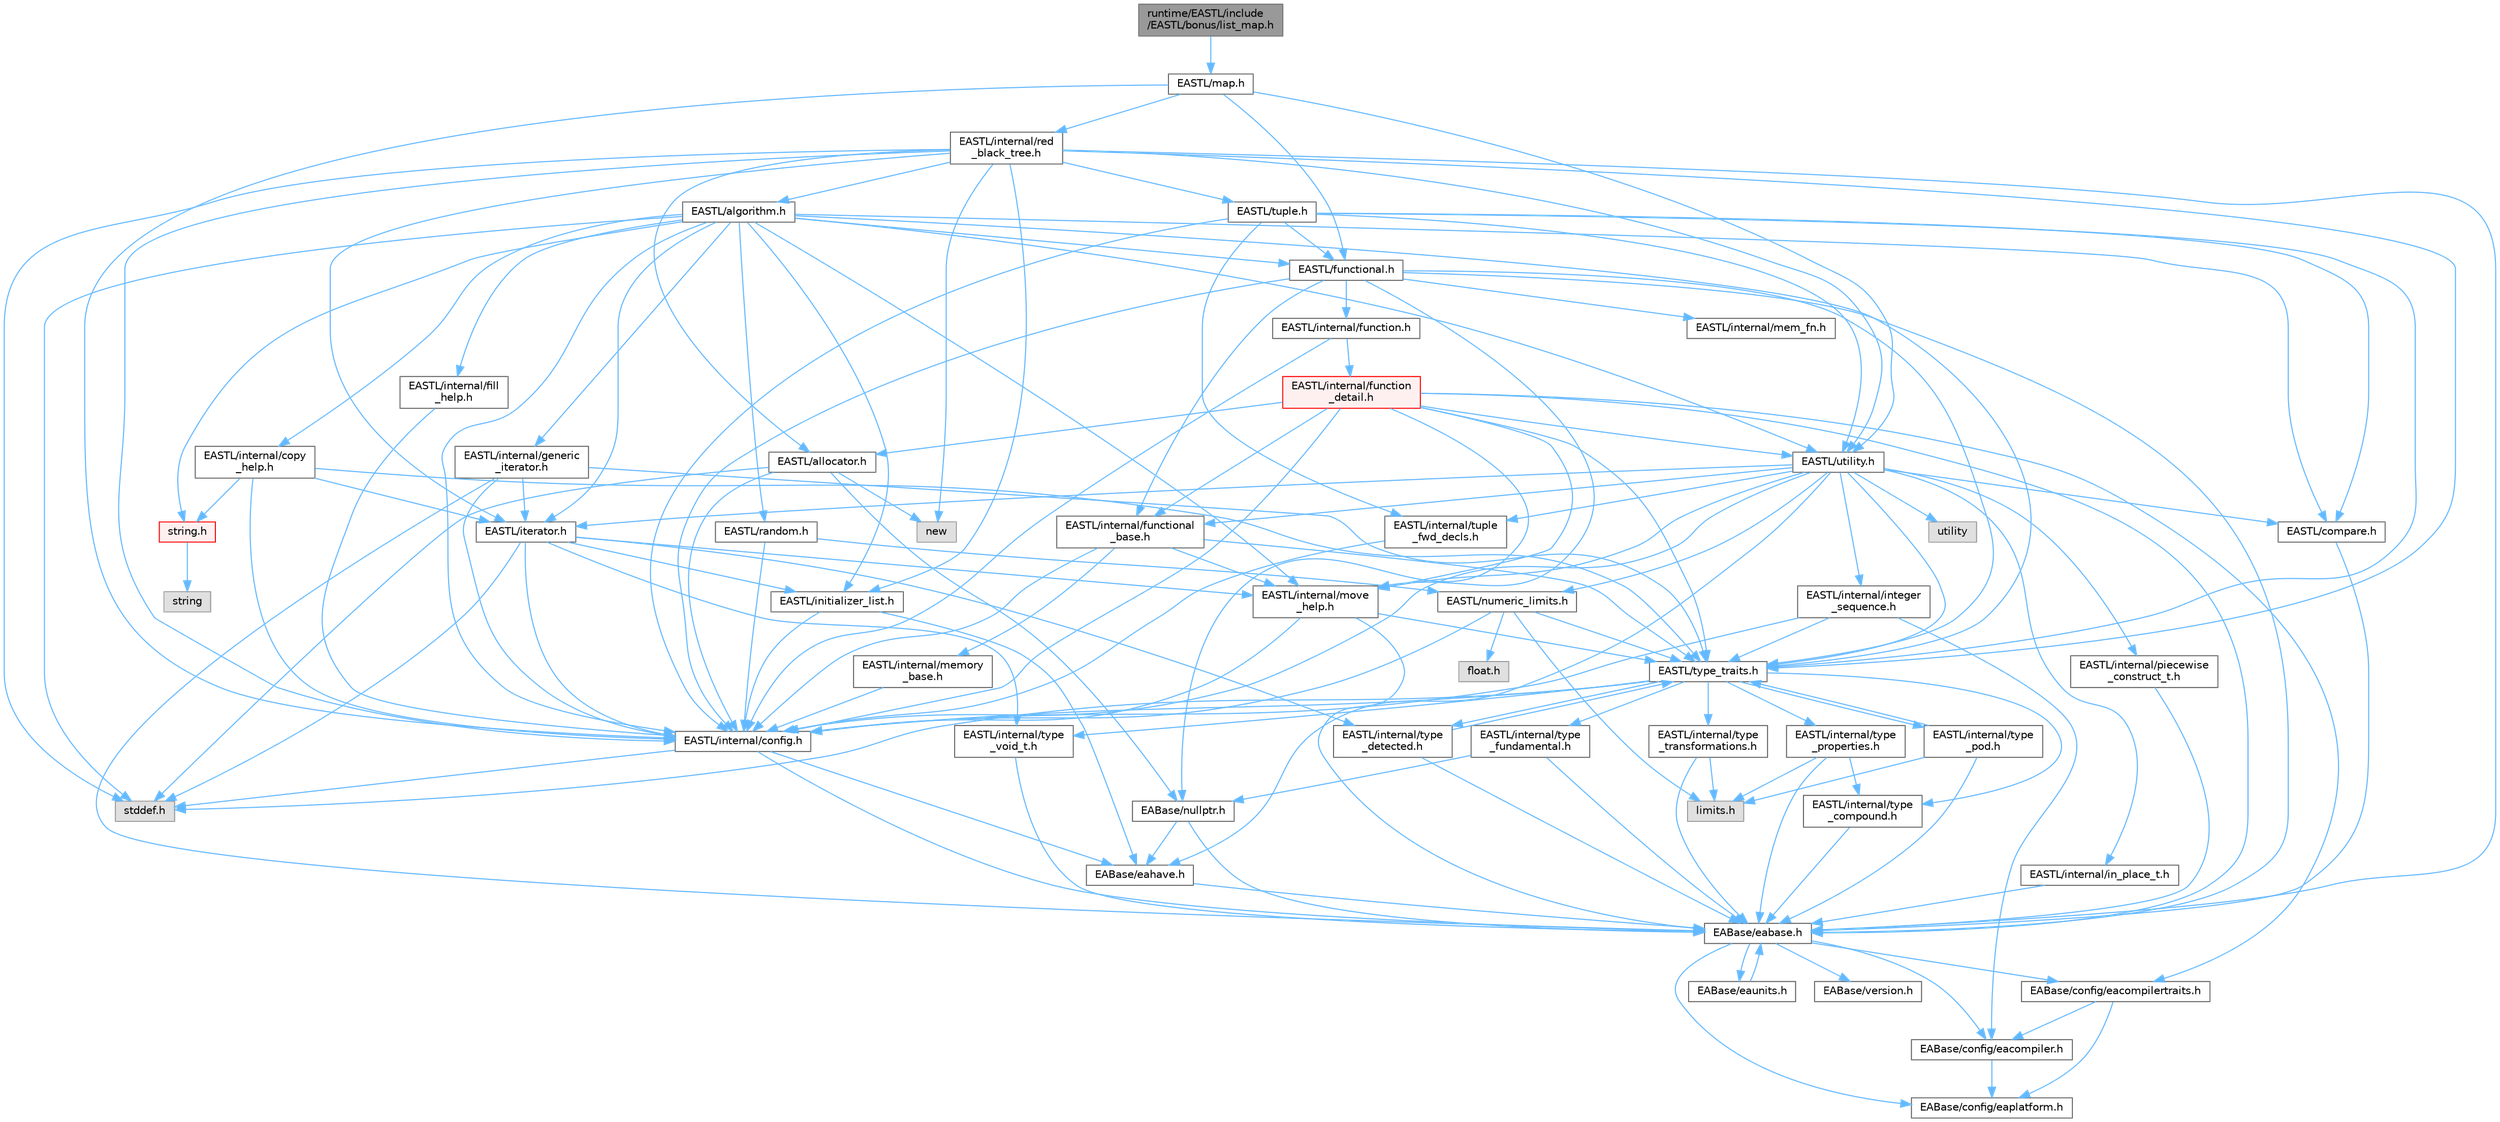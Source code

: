digraph "runtime/EASTL/include/EASTL/bonus/list_map.h"
{
 // LATEX_PDF_SIZE
  bgcolor="transparent";
  edge [fontname=Helvetica,fontsize=10,labelfontname=Helvetica,labelfontsize=10];
  node [fontname=Helvetica,fontsize=10,shape=box,height=0.2,width=0.4];
  Node1 [id="Node000001",label="runtime/EASTL/include\l/EASTL/bonus/list_map.h",height=0.2,width=0.4,color="gray40", fillcolor="grey60", style="filled", fontcolor="black",tooltip=" "];
  Node1 -> Node2 [id="edge1_Node000001_Node000002",color="steelblue1",style="solid",tooltip=" "];
  Node2 [id="Node000002",label="EASTL/map.h",height=0.2,width=0.4,color="grey40", fillcolor="white", style="filled",URL="$_e_a_s_t_l_2include_2_e_a_s_t_l_2map_8h.html",tooltip=" "];
  Node2 -> Node3 [id="edge2_Node000002_Node000003",color="steelblue1",style="solid",tooltip=" "];
  Node3 [id="Node000003",label="EASTL/internal/config.h",height=0.2,width=0.4,color="grey40", fillcolor="white", style="filled",URL="$config_8h.html",tooltip=" "];
  Node3 -> Node4 [id="edge3_Node000003_Node000004",color="steelblue1",style="solid",tooltip=" "];
  Node4 [id="Node000004",label="EABase/eabase.h",height=0.2,width=0.4,color="grey40", fillcolor="white", style="filled",URL="$eabase_8h.html",tooltip=" "];
  Node4 -> Node5 [id="edge4_Node000004_Node000005",color="steelblue1",style="solid",tooltip=" "];
  Node5 [id="Node000005",label="EABase/config/eacompiler.h",height=0.2,width=0.4,color="grey40", fillcolor="white", style="filled",URL="$eacompiler_8h.html",tooltip=" "];
  Node5 -> Node6 [id="edge5_Node000005_Node000006",color="steelblue1",style="solid",tooltip=" "];
  Node6 [id="Node000006",label="EABase/config/eaplatform.h",height=0.2,width=0.4,color="grey40", fillcolor="white", style="filled",URL="$eaplatform_8h.html",tooltip=" "];
  Node4 -> Node7 [id="edge6_Node000004_Node000007",color="steelblue1",style="solid",tooltip=" "];
  Node7 [id="Node000007",label="EABase/config/eacompilertraits.h",height=0.2,width=0.4,color="grey40", fillcolor="white", style="filled",URL="$eacompilertraits_8h.html",tooltip=" "];
  Node7 -> Node6 [id="edge7_Node000007_Node000006",color="steelblue1",style="solid",tooltip=" "];
  Node7 -> Node5 [id="edge8_Node000007_Node000005",color="steelblue1",style="solid",tooltip=" "];
  Node4 -> Node6 [id="edge9_Node000004_Node000006",color="steelblue1",style="solid",tooltip=" "];
  Node4 -> Node8 [id="edge10_Node000004_Node000008",color="steelblue1",style="solid",tooltip=" "];
  Node8 [id="Node000008",label="EABase/version.h",height=0.2,width=0.4,color="grey40", fillcolor="white", style="filled",URL="$_e_a_s_t_l_2packages_2_e_a_base_2include_2_common_2_e_a_base_2version_8h.html",tooltip=" "];
  Node4 -> Node9 [id="edge11_Node000004_Node000009",color="steelblue1",style="solid",tooltip=" "];
  Node9 [id="Node000009",label="EABase/eaunits.h",height=0.2,width=0.4,color="grey40", fillcolor="white", style="filled",URL="$eaunits_8h.html",tooltip=" "];
  Node9 -> Node4 [id="edge12_Node000009_Node000004",color="steelblue1",style="solid",tooltip=" "];
  Node3 -> Node10 [id="edge13_Node000003_Node000010",color="steelblue1",style="solid",tooltip=" "];
  Node10 [id="Node000010",label="EABase/eahave.h",height=0.2,width=0.4,color="grey40", fillcolor="white", style="filled",URL="$eahave_8h.html",tooltip=" "];
  Node10 -> Node4 [id="edge14_Node000010_Node000004",color="steelblue1",style="solid",tooltip=" "];
  Node3 -> Node11 [id="edge15_Node000003_Node000011",color="steelblue1",style="solid",tooltip=" "];
  Node11 [id="Node000011",label="stddef.h",height=0.2,width=0.4,color="grey60", fillcolor="#E0E0E0", style="filled",tooltip=" "];
  Node2 -> Node12 [id="edge16_Node000002_Node000012",color="steelblue1",style="solid",tooltip=" "];
  Node12 [id="Node000012",label="EASTL/internal/red\l_black_tree.h",height=0.2,width=0.4,color="grey40", fillcolor="white", style="filled",URL="$red__black__tree_8h.html",tooltip=" "];
  Node12 -> Node4 [id="edge17_Node000012_Node000004",color="steelblue1",style="solid",tooltip=" "];
  Node12 -> Node3 [id="edge18_Node000012_Node000003",color="steelblue1",style="solid",tooltip=" "];
  Node12 -> Node13 [id="edge19_Node000012_Node000013",color="steelblue1",style="solid",tooltip=" "];
  Node13 [id="Node000013",label="EASTL/type_traits.h",height=0.2,width=0.4,color="grey40", fillcolor="white", style="filled",URL="$_e_a_s_t_l_2include_2_e_a_s_t_l_2type__traits_8h.html",tooltip=" "];
  Node13 -> Node3 [id="edge20_Node000013_Node000003",color="steelblue1",style="solid",tooltip=" "];
  Node13 -> Node11 [id="edge21_Node000013_Node000011",color="steelblue1",style="solid",tooltip=" "];
  Node13 -> Node14 [id="edge22_Node000013_Node000014",color="steelblue1",style="solid",tooltip=" "];
  Node14 [id="Node000014",label="EASTL/internal/type\l_fundamental.h",height=0.2,width=0.4,color="grey40", fillcolor="white", style="filled",URL="$type__fundamental_8h.html",tooltip=" "];
  Node14 -> Node4 [id="edge23_Node000014_Node000004",color="steelblue1",style="solid",tooltip=" "];
  Node14 -> Node15 [id="edge24_Node000014_Node000015",color="steelblue1",style="solid",tooltip=" "];
  Node15 [id="Node000015",label="EABase/nullptr.h",height=0.2,width=0.4,color="grey40", fillcolor="white", style="filled",URL="$nullptr_8h.html",tooltip=" "];
  Node15 -> Node4 [id="edge25_Node000015_Node000004",color="steelblue1",style="solid",tooltip=" "];
  Node15 -> Node10 [id="edge26_Node000015_Node000010",color="steelblue1",style="solid",tooltip=" "];
  Node13 -> Node16 [id="edge27_Node000013_Node000016",color="steelblue1",style="solid",tooltip=" "];
  Node16 [id="Node000016",label="EASTL/internal/type\l_transformations.h",height=0.2,width=0.4,color="grey40", fillcolor="white", style="filled",URL="$type__transformations_8h.html",tooltip=" "];
  Node16 -> Node4 [id="edge28_Node000016_Node000004",color="steelblue1",style="solid",tooltip=" "];
  Node16 -> Node17 [id="edge29_Node000016_Node000017",color="steelblue1",style="solid",tooltip=" "];
  Node17 [id="Node000017",label="limits.h",height=0.2,width=0.4,color="grey60", fillcolor="#E0E0E0", style="filled",tooltip=" "];
  Node13 -> Node18 [id="edge30_Node000013_Node000018",color="steelblue1",style="solid",tooltip=" "];
  Node18 [id="Node000018",label="EASTL/internal/type\l_void_t.h",height=0.2,width=0.4,color="grey40", fillcolor="white", style="filled",URL="$type__void__t_8h.html",tooltip=" "];
  Node18 -> Node4 [id="edge31_Node000018_Node000004",color="steelblue1",style="solid",tooltip=" "];
  Node13 -> Node19 [id="edge32_Node000013_Node000019",color="steelblue1",style="solid",tooltip=" "];
  Node19 [id="Node000019",label="EASTL/internal/type\l_properties.h",height=0.2,width=0.4,color="grey40", fillcolor="white", style="filled",URL="$type__properties_8h.html",tooltip=" "];
  Node19 -> Node4 [id="edge33_Node000019_Node000004",color="steelblue1",style="solid",tooltip=" "];
  Node19 -> Node17 [id="edge34_Node000019_Node000017",color="steelblue1",style="solid",tooltip=" "];
  Node19 -> Node20 [id="edge35_Node000019_Node000020",color="steelblue1",style="solid",tooltip=" "];
  Node20 [id="Node000020",label="EASTL/internal/type\l_compound.h",height=0.2,width=0.4,color="grey40", fillcolor="white", style="filled",URL="$type__compound_8h.html",tooltip=" "];
  Node20 -> Node4 [id="edge36_Node000020_Node000004",color="steelblue1",style="solid",tooltip=" "];
  Node13 -> Node20 [id="edge37_Node000013_Node000020",color="steelblue1",style="solid",tooltip=" "];
  Node13 -> Node21 [id="edge38_Node000013_Node000021",color="steelblue1",style="solid",tooltip=" "];
  Node21 [id="Node000021",label="EASTL/internal/type\l_pod.h",height=0.2,width=0.4,color="grey40", fillcolor="white", style="filled",URL="$type__pod_8h.html",tooltip=" "];
  Node21 -> Node4 [id="edge39_Node000021_Node000004",color="steelblue1",style="solid",tooltip=" "];
  Node21 -> Node17 [id="edge40_Node000021_Node000017",color="steelblue1",style="solid",tooltip=" "];
  Node21 -> Node13 [id="edge41_Node000021_Node000013",color="steelblue1",style="solid",tooltip=" "];
  Node13 -> Node22 [id="edge42_Node000013_Node000022",color="steelblue1",style="solid",tooltip=" "];
  Node22 [id="Node000022",label="EASTL/internal/type\l_detected.h",height=0.2,width=0.4,color="grey40", fillcolor="white", style="filled",URL="$type__detected_8h.html",tooltip=" "];
  Node22 -> Node4 [id="edge43_Node000022_Node000004",color="steelblue1",style="solid",tooltip=" "];
  Node22 -> Node13 [id="edge44_Node000022_Node000013",color="steelblue1",style="solid",tooltip=" "];
  Node12 -> Node23 [id="edge45_Node000012_Node000023",color="steelblue1",style="solid",tooltip=" "];
  Node23 [id="Node000023",label="EASTL/allocator.h",height=0.2,width=0.4,color="grey40", fillcolor="white", style="filled",URL="$allocator_8h.html",tooltip=" "];
  Node23 -> Node3 [id="edge46_Node000023_Node000003",color="steelblue1",style="solid",tooltip=" "];
  Node23 -> Node15 [id="edge47_Node000023_Node000015",color="steelblue1",style="solid",tooltip=" "];
  Node23 -> Node11 [id="edge48_Node000023_Node000011",color="steelblue1",style="solid",tooltip=" "];
  Node23 -> Node24 [id="edge49_Node000023_Node000024",color="steelblue1",style="solid",tooltip=" "];
  Node24 [id="Node000024",label="new",height=0.2,width=0.4,color="grey60", fillcolor="#E0E0E0", style="filled",tooltip=" "];
  Node12 -> Node25 [id="edge50_Node000012_Node000025",color="steelblue1",style="solid",tooltip=" "];
  Node25 [id="Node000025",label="EASTL/iterator.h",height=0.2,width=0.4,color="grey40", fillcolor="white", style="filled",URL="$_e_a_s_t_l_2include_2_e_a_s_t_l_2iterator_8h.html",tooltip=" "];
  Node25 -> Node3 [id="edge51_Node000025_Node000003",color="steelblue1",style="solid",tooltip=" "];
  Node25 -> Node26 [id="edge52_Node000025_Node000026",color="steelblue1",style="solid",tooltip=" "];
  Node26 [id="Node000026",label="EASTL/internal/move\l_help.h",height=0.2,width=0.4,color="grey40", fillcolor="white", style="filled",URL="$move__help_8h.html",tooltip=" "];
  Node26 -> Node4 [id="edge53_Node000026_Node000004",color="steelblue1",style="solid",tooltip=" "];
  Node26 -> Node3 [id="edge54_Node000026_Node000003",color="steelblue1",style="solid",tooltip=" "];
  Node26 -> Node13 [id="edge55_Node000026_Node000013",color="steelblue1",style="solid",tooltip=" "];
  Node25 -> Node22 [id="edge56_Node000025_Node000022",color="steelblue1",style="solid",tooltip=" "];
  Node25 -> Node18 [id="edge57_Node000025_Node000018",color="steelblue1",style="solid",tooltip=" "];
  Node25 -> Node27 [id="edge58_Node000025_Node000027",color="steelblue1",style="solid",tooltip=" "];
  Node27 [id="Node000027",label="EASTL/initializer_list.h",height=0.2,width=0.4,color="grey40", fillcolor="white", style="filled",URL="$initializer__list_8h.html",tooltip=" "];
  Node27 -> Node3 [id="edge59_Node000027_Node000003",color="steelblue1",style="solid",tooltip=" "];
  Node27 -> Node10 [id="edge60_Node000027_Node000010",color="steelblue1",style="solid",tooltip=" "];
  Node25 -> Node11 [id="edge61_Node000025_Node000011",color="steelblue1",style="solid",tooltip=" "];
  Node12 -> Node28 [id="edge62_Node000012_Node000028",color="steelblue1",style="solid",tooltip=" "];
  Node28 [id="Node000028",label="EASTL/utility.h",height=0.2,width=0.4,color="grey40", fillcolor="white", style="filled",URL="$_e_a_s_t_l_2include_2_e_a_s_t_l_2utility_8h.html",tooltip=" "];
  Node28 -> Node3 [id="edge63_Node000028_Node000003",color="steelblue1",style="solid",tooltip=" "];
  Node28 -> Node13 [id="edge64_Node000028_Node000013",color="steelblue1",style="solid",tooltip=" "];
  Node28 -> Node25 [id="edge65_Node000028_Node000025",color="steelblue1",style="solid",tooltip=" "];
  Node28 -> Node29 [id="edge66_Node000028_Node000029",color="steelblue1",style="solid",tooltip=" "];
  Node29 [id="Node000029",label="EASTL/numeric_limits.h",height=0.2,width=0.4,color="grey40", fillcolor="white", style="filled",URL="$numeric__limits_8h.html",tooltip=" "];
  Node29 -> Node3 [id="edge67_Node000029_Node000003",color="steelblue1",style="solid",tooltip=" "];
  Node29 -> Node13 [id="edge68_Node000029_Node000013",color="steelblue1",style="solid",tooltip=" "];
  Node29 -> Node17 [id="edge69_Node000029_Node000017",color="steelblue1",style="solid",tooltip=" "];
  Node29 -> Node30 [id="edge70_Node000029_Node000030",color="steelblue1",style="solid",tooltip=" "];
  Node30 [id="Node000030",label="float.h",height=0.2,width=0.4,color="grey60", fillcolor="#E0E0E0", style="filled",tooltip=" "];
  Node28 -> Node31 [id="edge71_Node000028_Node000031",color="steelblue1",style="solid",tooltip=" "];
  Node31 [id="Node000031",label="EASTL/compare.h",height=0.2,width=0.4,color="grey40", fillcolor="white", style="filled",URL="$compare_8h.html",tooltip=" "];
  Node31 -> Node4 [id="edge72_Node000031_Node000004",color="steelblue1",style="solid",tooltip=" "];
  Node28 -> Node32 [id="edge73_Node000028_Node000032",color="steelblue1",style="solid",tooltip=" "];
  Node32 [id="Node000032",label="EASTL/internal/functional\l_base.h",height=0.2,width=0.4,color="grey40", fillcolor="white", style="filled",URL="$functional__base_8h.html",tooltip=" "];
  Node32 -> Node3 [id="edge74_Node000032_Node000003",color="steelblue1",style="solid",tooltip=" "];
  Node32 -> Node33 [id="edge75_Node000032_Node000033",color="steelblue1",style="solid",tooltip=" "];
  Node33 [id="Node000033",label="EASTL/internal/memory\l_base.h",height=0.2,width=0.4,color="grey40", fillcolor="white", style="filled",URL="$memory__base_8h.html",tooltip=" "];
  Node33 -> Node3 [id="edge76_Node000033_Node000003",color="steelblue1",style="solid",tooltip=" "];
  Node32 -> Node26 [id="edge77_Node000032_Node000026",color="steelblue1",style="solid",tooltip=" "];
  Node32 -> Node13 [id="edge78_Node000032_Node000013",color="steelblue1",style="solid",tooltip=" "];
  Node28 -> Node26 [id="edge79_Node000028_Node000026",color="steelblue1",style="solid",tooltip=" "];
  Node28 -> Node10 [id="edge80_Node000028_Node000010",color="steelblue1",style="solid",tooltip=" "];
  Node28 -> Node34 [id="edge81_Node000028_Node000034",color="steelblue1",style="solid",tooltip=" "];
  Node34 [id="Node000034",label="EASTL/internal/integer\l_sequence.h",height=0.2,width=0.4,color="grey40", fillcolor="white", style="filled",URL="$integer__sequence_8h.html",tooltip=" "];
  Node34 -> Node5 [id="edge82_Node000034_Node000005",color="steelblue1",style="solid",tooltip=" "];
  Node34 -> Node3 [id="edge83_Node000034_Node000003",color="steelblue1",style="solid",tooltip=" "];
  Node34 -> Node13 [id="edge84_Node000034_Node000013",color="steelblue1",style="solid",tooltip=" "];
  Node28 -> Node35 [id="edge85_Node000028_Node000035",color="steelblue1",style="solid",tooltip=" "];
  Node35 [id="Node000035",label="EASTL/internal/tuple\l_fwd_decls.h",height=0.2,width=0.4,color="grey40", fillcolor="white", style="filled",URL="$tuple__fwd__decls_8h.html",tooltip=" "];
  Node35 -> Node3 [id="edge86_Node000035_Node000003",color="steelblue1",style="solid",tooltip=" "];
  Node28 -> Node36 [id="edge87_Node000028_Node000036",color="steelblue1",style="solid",tooltip=" "];
  Node36 [id="Node000036",label="EASTL/internal/in_place_t.h",height=0.2,width=0.4,color="grey40", fillcolor="white", style="filled",URL="$in__place__t_8h.html",tooltip=" "];
  Node36 -> Node4 [id="edge88_Node000036_Node000004",color="steelblue1",style="solid",tooltip=" "];
  Node28 -> Node37 [id="edge89_Node000028_Node000037",color="steelblue1",style="solid",tooltip=" "];
  Node37 [id="Node000037",label="EASTL/internal/piecewise\l_construct_t.h",height=0.2,width=0.4,color="grey40", fillcolor="white", style="filled",URL="$piecewise__construct__t_8h.html",tooltip=" "];
  Node37 -> Node4 [id="edge90_Node000037_Node000004",color="steelblue1",style="solid",tooltip=" "];
  Node28 -> Node38 [id="edge91_Node000028_Node000038",color="steelblue1",style="solid",tooltip=" "];
  Node38 [id="Node000038",label="utility",height=0.2,width=0.4,color="grey60", fillcolor="#E0E0E0", style="filled",tooltip=" "];
  Node12 -> Node39 [id="edge92_Node000012_Node000039",color="steelblue1",style="solid",tooltip=" "];
  Node39 [id="Node000039",label="EASTL/algorithm.h",height=0.2,width=0.4,color="grey40", fillcolor="white", style="filled",URL="$_e_a_s_t_l_2include_2_e_a_s_t_l_2algorithm_8h.html",tooltip=" "];
  Node39 -> Node3 [id="edge93_Node000039_Node000003",color="steelblue1",style="solid",tooltip=" "];
  Node39 -> Node13 [id="edge94_Node000039_Node000013",color="steelblue1",style="solid",tooltip=" "];
  Node39 -> Node26 [id="edge95_Node000039_Node000026",color="steelblue1",style="solid",tooltip=" "];
  Node39 -> Node40 [id="edge96_Node000039_Node000040",color="steelblue1",style="solid",tooltip=" "];
  Node40 [id="Node000040",label="EASTL/internal/copy\l_help.h",height=0.2,width=0.4,color="grey40", fillcolor="white", style="filled",URL="$copy__help_8h.html",tooltip=" "];
  Node40 -> Node3 [id="edge97_Node000040_Node000003",color="steelblue1",style="solid",tooltip=" "];
  Node40 -> Node13 [id="edge98_Node000040_Node000013",color="steelblue1",style="solid",tooltip=" "];
  Node40 -> Node25 [id="edge99_Node000040_Node000025",color="steelblue1",style="solid",tooltip=" "];
  Node40 -> Node41 [id="edge100_Node000040_Node000041",color="steelblue1",style="solid",tooltip=" "];
  Node41 [id="Node000041",label="string.h",height=0.2,width=0.4,color="red", fillcolor="#FFF0F0", style="filled",URL="$string_8h.html",tooltip=" "];
  Node41 -> Node42 [id="edge101_Node000041_Node000042",color="steelblue1",style="solid",tooltip=" "];
  Node42 [id="Node000042",label="string",height=0.2,width=0.4,color="grey60", fillcolor="#E0E0E0", style="filled",tooltip=" "];
  Node39 -> Node151 [id="edge102_Node000039_Node000151",color="steelblue1",style="solid",tooltip=" "];
  Node151 [id="Node000151",label="EASTL/internal/fill\l_help.h",height=0.2,width=0.4,color="grey40", fillcolor="white", style="filled",URL="$fill__help_8h.html",tooltip=" "];
  Node151 -> Node3 [id="edge103_Node000151_Node000003",color="steelblue1",style="solid",tooltip=" "];
  Node39 -> Node27 [id="edge104_Node000039_Node000027",color="steelblue1",style="solid",tooltip=" "];
  Node39 -> Node25 [id="edge105_Node000039_Node000025",color="steelblue1",style="solid",tooltip=" "];
  Node39 -> Node61 [id="edge106_Node000039_Node000061",color="steelblue1",style="solid",tooltip=" "];
  Node61 [id="Node000061",label="EASTL/functional.h",height=0.2,width=0.4,color="grey40", fillcolor="white", style="filled",URL="$_e_a_s_t_l_2include_2_e_a_s_t_l_2functional_8h.html",tooltip=" "];
  Node61 -> Node4 [id="edge107_Node000061_Node000004",color="steelblue1",style="solid",tooltip=" "];
  Node61 -> Node3 [id="edge108_Node000061_Node000003",color="steelblue1",style="solid",tooltip=" "];
  Node61 -> Node26 [id="edge109_Node000061_Node000026",color="steelblue1",style="solid",tooltip=" "];
  Node61 -> Node13 [id="edge110_Node000061_Node000013",color="steelblue1",style="solid",tooltip=" "];
  Node61 -> Node32 [id="edge111_Node000061_Node000032",color="steelblue1",style="solid",tooltip=" "];
  Node61 -> Node62 [id="edge112_Node000061_Node000062",color="steelblue1",style="solid",tooltip=" "];
  Node62 [id="Node000062",label="EASTL/internal/mem_fn.h",height=0.2,width=0.4,color="grey40", fillcolor="white", style="filled",URL="$mem__fn_8h.html",tooltip=" "];
  Node61 -> Node63 [id="edge113_Node000061_Node000063",color="steelblue1",style="solid",tooltip=" "];
  Node63 [id="Node000063",label="EASTL/internal/function.h",height=0.2,width=0.4,color="grey40", fillcolor="white", style="filled",URL="$_e_a_s_t_l_2include_2_e_a_s_t_l_2internal_2function_8h.html",tooltip=" "];
  Node63 -> Node3 [id="edge114_Node000063_Node000003",color="steelblue1",style="solid",tooltip=" "];
  Node63 -> Node64 [id="edge115_Node000063_Node000064",color="steelblue1",style="solid",tooltip=" "];
  Node64 [id="Node000064",label="EASTL/internal/function\l_detail.h",height=0.2,width=0.4,color="red", fillcolor="#FFF0F0", style="filled",URL="$function__detail_8h.html",tooltip=" "];
  Node64 -> Node7 [id="edge116_Node000064_Node000007",color="steelblue1",style="solid",tooltip=" "];
  Node64 -> Node4 [id="edge117_Node000064_Node000004",color="steelblue1",style="solid",tooltip=" "];
  Node64 -> Node15 [id="edge118_Node000064_Node000015",color="steelblue1",style="solid",tooltip=" "];
  Node64 -> Node23 [id="edge119_Node000064_Node000023",color="steelblue1",style="solid",tooltip=" "];
  Node64 -> Node3 [id="edge120_Node000064_Node000003",color="steelblue1",style="solid",tooltip=" "];
  Node64 -> Node32 [id="edge121_Node000064_Node000032",color="steelblue1",style="solid",tooltip=" "];
  Node64 -> Node26 [id="edge122_Node000064_Node000026",color="steelblue1",style="solid",tooltip=" "];
  Node64 -> Node13 [id="edge123_Node000064_Node000013",color="steelblue1",style="solid",tooltip=" "];
  Node64 -> Node28 [id="edge124_Node000064_Node000028",color="steelblue1",style="solid",tooltip=" "];
  Node39 -> Node28 [id="edge125_Node000039_Node000028",color="steelblue1",style="solid",tooltip=" "];
  Node39 -> Node52 [id="edge126_Node000039_Node000052",color="steelblue1",style="solid",tooltip=" "];
  Node52 [id="Node000052",label="EASTL/internal/generic\l_iterator.h",height=0.2,width=0.4,color="grey40", fillcolor="white", style="filled",URL="$generic__iterator_8h.html",tooltip=" "];
  Node52 -> Node4 [id="edge127_Node000052_Node000004",color="steelblue1",style="solid",tooltip=" "];
  Node52 -> Node3 [id="edge128_Node000052_Node000003",color="steelblue1",style="solid",tooltip=" "];
  Node52 -> Node25 [id="edge129_Node000052_Node000025",color="steelblue1",style="solid",tooltip=" "];
  Node52 -> Node13 [id="edge130_Node000052_Node000013",color="steelblue1",style="solid",tooltip=" "];
  Node39 -> Node152 [id="edge131_Node000039_Node000152",color="steelblue1",style="solid",tooltip=" "];
  Node152 [id="Node000152",label="EASTL/random.h",height=0.2,width=0.4,color="grey40", fillcolor="white", style="filled",URL="$random_8h.html",tooltip=" "];
  Node152 -> Node3 [id="edge132_Node000152_Node000003",color="steelblue1",style="solid",tooltip=" "];
  Node152 -> Node29 [id="edge133_Node000152_Node000029",color="steelblue1",style="solid",tooltip=" "];
  Node39 -> Node31 [id="edge134_Node000039_Node000031",color="steelblue1",style="solid",tooltip=" "];
  Node39 -> Node11 [id="edge135_Node000039_Node000011",color="steelblue1",style="solid",tooltip=" "];
  Node39 -> Node41 [id="edge136_Node000039_Node000041",color="steelblue1",style="solid",tooltip=" "];
  Node12 -> Node27 [id="edge137_Node000012_Node000027",color="steelblue1",style="solid",tooltip=" "];
  Node12 -> Node153 [id="edge138_Node000012_Node000153",color="steelblue1",style="solid",tooltip=" "];
  Node153 [id="Node000153",label="EASTL/tuple.h",height=0.2,width=0.4,color="grey40", fillcolor="white", style="filled",URL="$tuple_8h.html",tooltip=" "];
  Node153 -> Node3 [id="edge139_Node000153_Node000003",color="steelblue1",style="solid",tooltip=" "];
  Node153 -> Node31 [id="edge140_Node000153_Node000031",color="steelblue1",style="solid",tooltip=" "];
  Node153 -> Node61 [id="edge141_Node000153_Node000061",color="steelblue1",style="solid",tooltip=" "];
  Node153 -> Node13 [id="edge142_Node000153_Node000013",color="steelblue1",style="solid",tooltip=" "];
  Node153 -> Node28 [id="edge143_Node000153_Node000028",color="steelblue1",style="solid",tooltip=" "];
  Node153 -> Node35 [id="edge144_Node000153_Node000035",color="steelblue1",style="solid",tooltip=" "];
  Node12 -> Node24 [id="edge145_Node000012_Node000024",color="steelblue1",style="solid",tooltip=" "];
  Node12 -> Node11 [id="edge146_Node000012_Node000011",color="steelblue1",style="solid",tooltip=" "];
  Node2 -> Node61 [id="edge147_Node000002_Node000061",color="steelblue1",style="solid",tooltip=" "];
  Node2 -> Node28 [id="edge148_Node000002_Node000028",color="steelblue1",style="solid",tooltip=" "];
}
